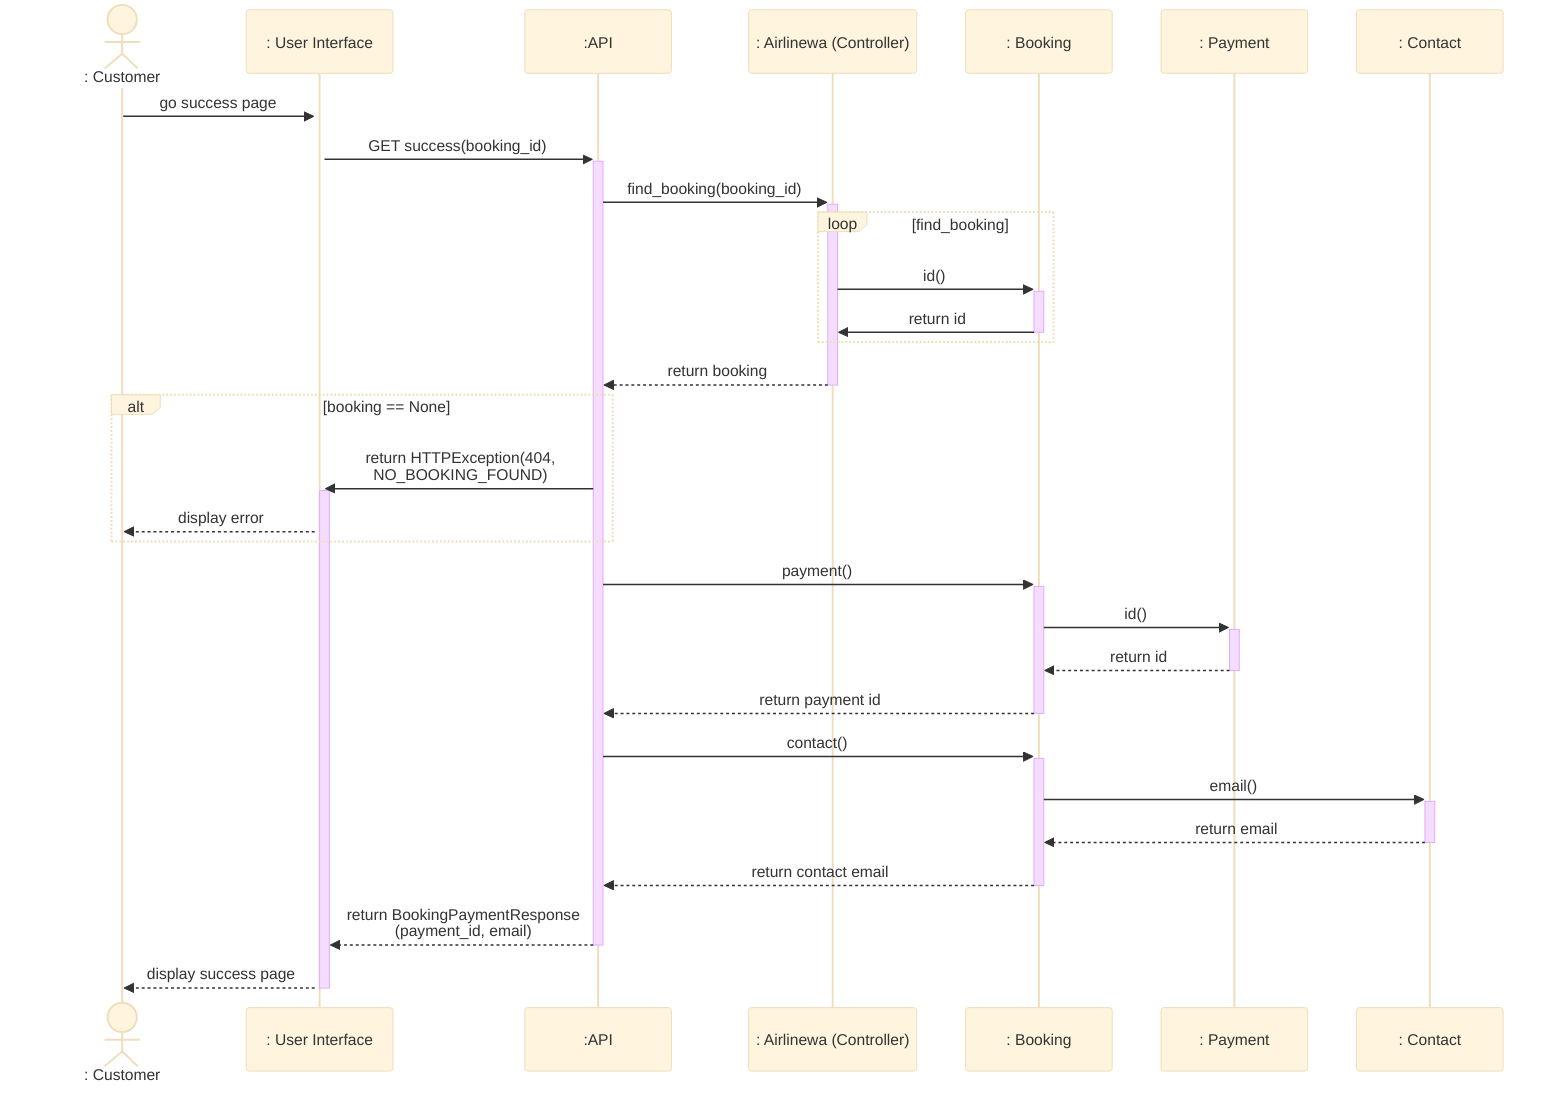 ---
config:
  theme: base
---
sequenceDiagram
    actor customer as : Customer
    participant ui as : User Interface
    participant api as :API
    participant airlinewa as : Airlinewa (Controller)
    participant booking as : Booking
    participant pay as : Payment
    participant contact as : Contact


    customer ->>+ ui: go success page
    ui ->>+ api:  GET success(booking_id)
    api ->>+ airlinewa: find_booking(booking_id)

    loop find_booking
        airlinewa ->>+ booking: id()
        booking ->>- airlinewa: return id
    end

    airlinewa -->>- api: return booking

    alt booking == None
        api ->>+ ui: return HTTPException(404,<br>NO_BOOKING_FOUND)
        ui -->> customer: display error
    end

    api ->>+ booking: payment()
    booking ->>+ pay: id()
    pay -->>- booking: return id
    booking -->>- api: return payment id
    
    api ->>+ booking: contact()
    booking ->>+ contact: email()
    contact -->>- booking: return email
    booking -->>- api: return contact email

    api -->>- ui: return BookingPaymentResponse<br>(payment_id, email)

    ui -->>- customer: display success page